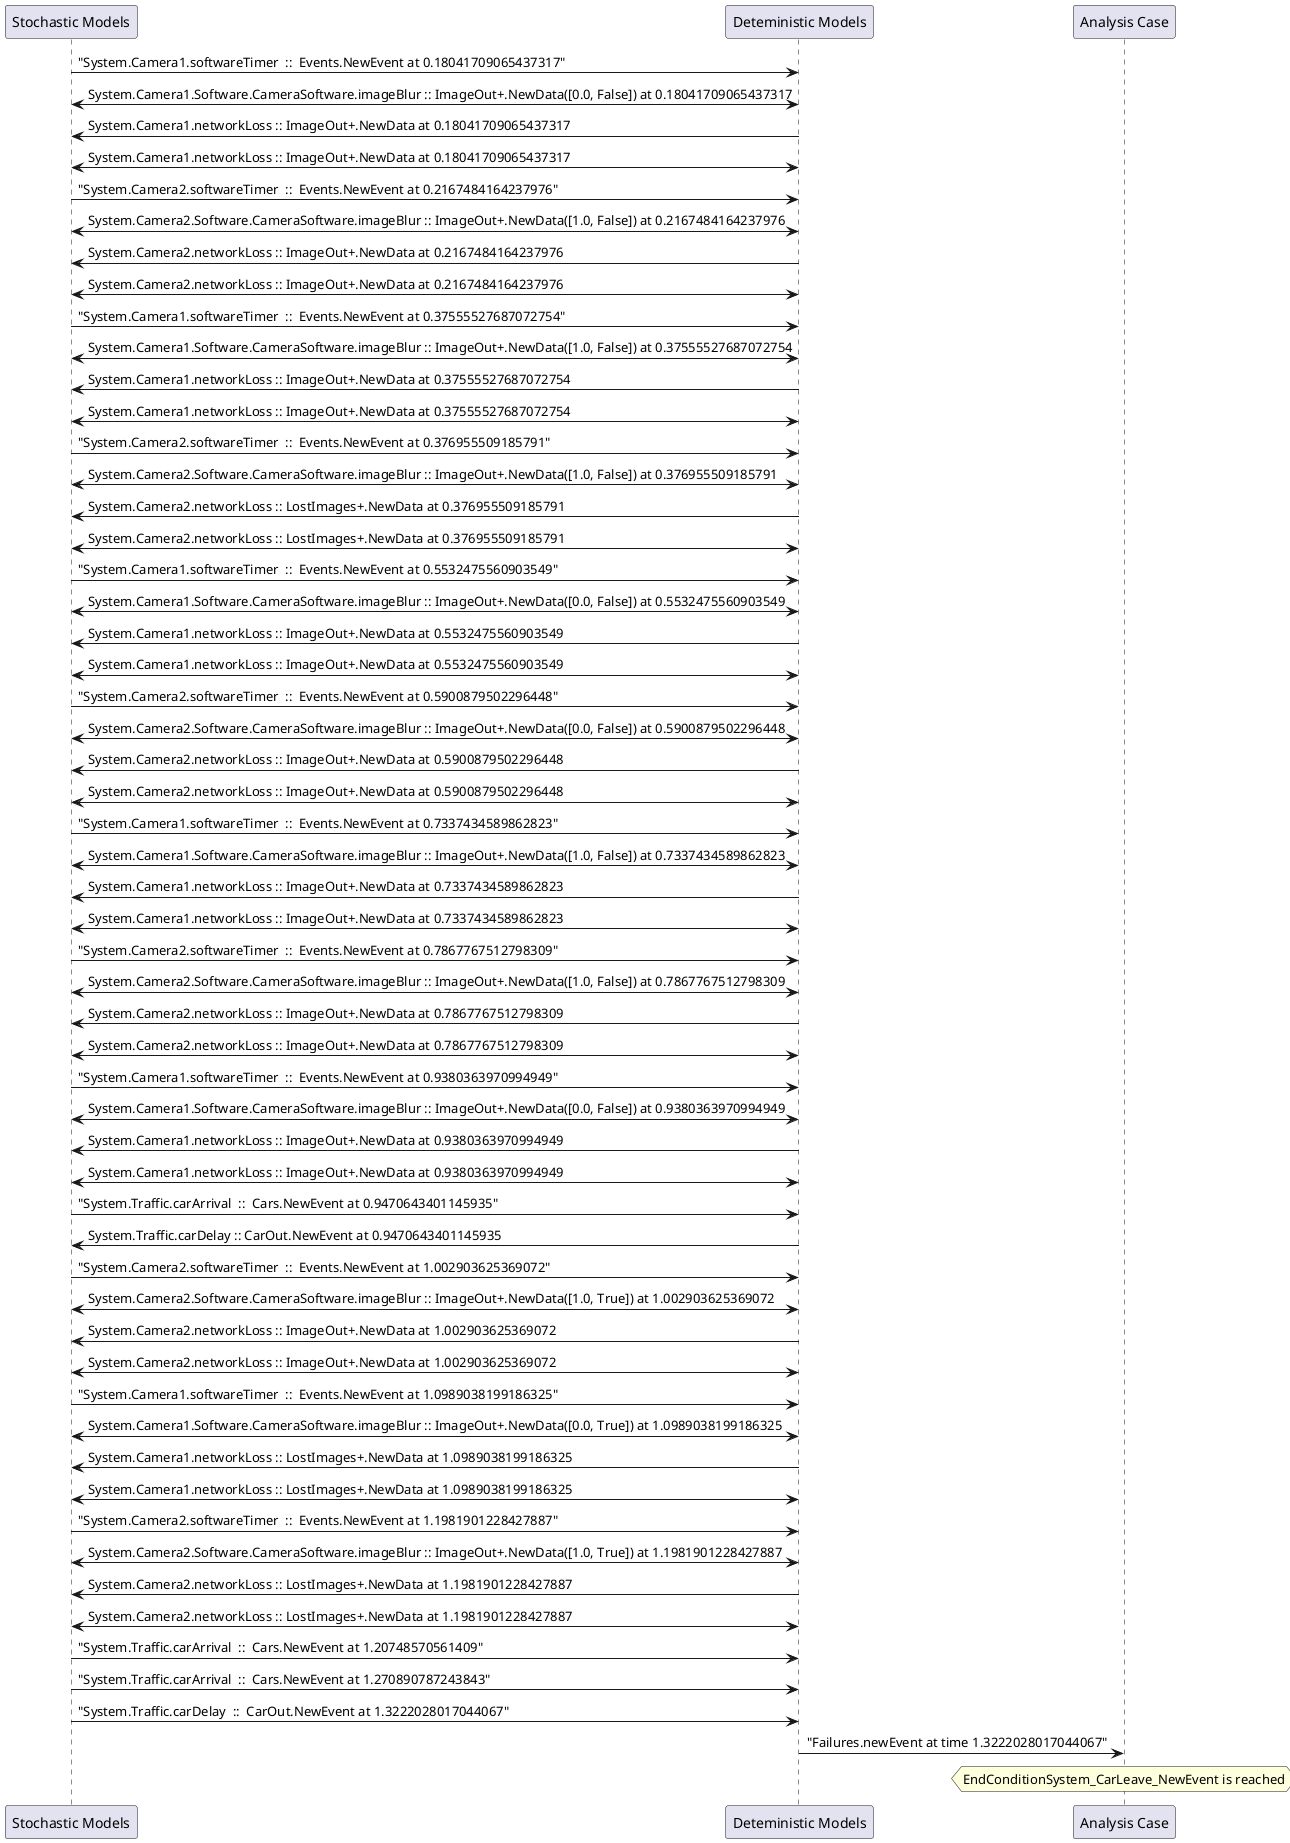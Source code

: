 
	@startuml
	participant "Stochastic Models" as stochmodel
	participant "Deteministic Models" as detmodel
	participant "Analysis Case" as analysis
	{21799_stop} stochmodel -> detmodel : "System.Camera1.softwareTimer  ::  Events.NewEvent at 0.18041709065437317"
detmodel <-> stochmodel : System.Camera1.Software.CameraSoftware.imageBlur :: ImageOut+.NewData([0.0, False]) at 0.18041709065437317
detmodel -> stochmodel : System.Camera1.networkLoss :: ImageOut+.NewData at 0.18041709065437317
detmodel <-> stochmodel : System.Camera1.networkLoss :: ImageOut+.NewData at 0.18041709065437317
{21815_stop} stochmodel -> detmodel : "System.Camera2.softwareTimer  ::  Events.NewEvent at 0.2167484164237976"
detmodel <-> stochmodel : System.Camera2.Software.CameraSoftware.imageBlur :: ImageOut+.NewData([1.0, False]) at 0.2167484164237976
detmodel -> stochmodel : System.Camera2.networkLoss :: ImageOut+.NewData at 0.2167484164237976
detmodel <-> stochmodel : System.Camera2.networkLoss :: ImageOut+.NewData at 0.2167484164237976
{21800_stop} stochmodel -> detmodel : "System.Camera1.softwareTimer  ::  Events.NewEvent at 0.37555527687072754"
detmodel <-> stochmodel : System.Camera1.Software.CameraSoftware.imageBlur :: ImageOut+.NewData([1.0, False]) at 0.37555527687072754
detmodel -> stochmodel : System.Camera1.networkLoss :: ImageOut+.NewData at 0.37555527687072754
detmodel <-> stochmodel : System.Camera1.networkLoss :: ImageOut+.NewData at 0.37555527687072754
{21816_stop} stochmodel -> detmodel : "System.Camera2.softwareTimer  ::  Events.NewEvent at 0.376955509185791"
detmodel <-> stochmodel : System.Camera2.Software.CameraSoftware.imageBlur :: ImageOut+.NewData([1.0, False]) at 0.376955509185791
detmodel -> stochmodel : System.Camera2.networkLoss :: LostImages+.NewData at 0.376955509185791
detmodel <-> stochmodel : System.Camera2.networkLoss :: LostImages+.NewData at 0.376955509185791
{21801_stop} stochmodel -> detmodel : "System.Camera1.softwareTimer  ::  Events.NewEvent at 0.5532475560903549"
detmodel <-> stochmodel : System.Camera1.Software.CameraSoftware.imageBlur :: ImageOut+.NewData([0.0, False]) at 0.5532475560903549
detmodel -> stochmodel : System.Camera1.networkLoss :: ImageOut+.NewData at 0.5532475560903549
detmodel <-> stochmodel : System.Camera1.networkLoss :: ImageOut+.NewData at 0.5532475560903549
{21817_stop} stochmodel -> detmodel : "System.Camera2.softwareTimer  ::  Events.NewEvent at 0.5900879502296448"
detmodel <-> stochmodel : System.Camera2.Software.CameraSoftware.imageBlur :: ImageOut+.NewData([0.0, False]) at 0.5900879502296448
detmodel -> stochmodel : System.Camera2.networkLoss :: ImageOut+.NewData at 0.5900879502296448
detmodel <-> stochmodel : System.Camera2.networkLoss :: ImageOut+.NewData at 0.5900879502296448
{21802_stop} stochmodel -> detmodel : "System.Camera1.softwareTimer  ::  Events.NewEvent at 0.7337434589862823"
detmodel <-> stochmodel : System.Camera1.Software.CameraSoftware.imageBlur :: ImageOut+.NewData([1.0, False]) at 0.7337434589862823
detmodel -> stochmodel : System.Camera1.networkLoss :: ImageOut+.NewData at 0.7337434589862823
detmodel <-> stochmodel : System.Camera1.networkLoss :: ImageOut+.NewData at 0.7337434589862823
{21818_stop} stochmodel -> detmodel : "System.Camera2.softwareTimer  ::  Events.NewEvent at 0.7867767512798309"
detmodel <-> stochmodel : System.Camera2.Software.CameraSoftware.imageBlur :: ImageOut+.NewData([1.0, False]) at 0.7867767512798309
detmodel -> stochmodel : System.Camera2.networkLoss :: ImageOut+.NewData at 0.7867767512798309
detmodel <-> stochmodel : System.Camera2.networkLoss :: ImageOut+.NewData at 0.7867767512798309
{21803_stop} stochmodel -> detmodel : "System.Camera1.softwareTimer  ::  Events.NewEvent at 0.9380363970994949"
detmodel <-> stochmodel : System.Camera1.Software.CameraSoftware.imageBlur :: ImageOut+.NewData([0.0, False]) at 0.9380363970994949
detmodel -> stochmodel : System.Camera1.networkLoss :: ImageOut+.NewData at 0.9380363970994949
detmodel <-> stochmodel : System.Camera1.networkLoss :: ImageOut+.NewData at 0.9380363970994949
{21831_stop} stochmodel -> detmodel : "System.Traffic.carArrival  ::  Cars.NewEvent at 0.9470643401145935"
{21838_start} detmodel -> stochmodel : System.Traffic.carDelay :: CarOut.NewEvent at 0.9470643401145935
{21819_stop} stochmodel -> detmodel : "System.Camera2.softwareTimer  ::  Events.NewEvent at 1.002903625369072"
detmodel <-> stochmodel : System.Camera2.Software.CameraSoftware.imageBlur :: ImageOut+.NewData([1.0, True]) at 1.002903625369072
detmodel -> stochmodel : System.Camera2.networkLoss :: ImageOut+.NewData at 1.002903625369072
detmodel <-> stochmodel : System.Camera2.networkLoss :: ImageOut+.NewData at 1.002903625369072
{21804_stop} stochmodel -> detmodel : "System.Camera1.softwareTimer  ::  Events.NewEvent at 1.0989038199186325"
detmodel <-> stochmodel : System.Camera1.Software.CameraSoftware.imageBlur :: ImageOut+.NewData([0.0, True]) at 1.0989038199186325
detmodel -> stochmodel : System.Camera1.networkLoss :: LostImages+.NewData at 1.0989038199186325
detmodel <-> stochmodel : System.Camera1.networkLoss :: LostImages+.NewData at 1.0989038199186325
{21820_stop} stochmodel -> detmodel : "System.Camera2.softwareTimer  ::  Events.NewEvent at 1.1981901228427887"
detmodel <-> stochmodel : System.Camera2.Software.CameraSoftware.imageBlur :: ImageOut+.NewData([1.0, True]) at 1.1981901228427887
detmodel -> stochmodel : System.Camera2.networkLoss :: LostImages+.NewData at 1.1981901228427887
detmodel <-> stochmodel : System.Camera2.networkLoss :: LostImages+.NewData at 1.1981901228427887
{21832_stop} stochmodel -> detmodel : "System.Traffic.carArrival  ::  Cars.NewEvent at 1.20748570561409"
{21833_stop} stochmodel -> detmodel : "System.Traffic.carArrival  ::  Cars.NewEvent at 1.270890787243843"
{21838_stop} stochmodel -> detmodel : "System.Traffic.carDelay  ::  CarOut.NewEvent at 1.3222028017044067"
{21838_start} <-> {21838_stop} : delay
detmodel -> analysis : "Failures.newEvent at time 1.3222028017044067"
hnote over analysis 
EndConditionSystem_CarLeave_NewEvent is reached
endnote
@enduml